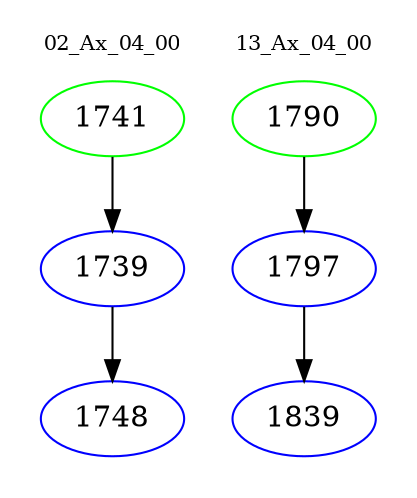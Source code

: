 digraph{
subgraph cluster_0 {
color = white
label = "02_Ax_04_00";
fontsize=10;
T0_1741 [label="1741", color="green"]
T0_1741 -> T0_1739 [color="black"]
T0_1739 [label="1739", color="blue"]
T0_1739 -> T0_1748 [color="black"]
T0_1748 [label="1748", color="blue"]
}
subgraph cluster_1 {
color = white
label = "13_Ax_04_00";
fontsize=10;
T1_1790 [label="1790", color="green"]
T1_1790 -> T1_1797 [color="black"]
T1_1797 [label="1797", color="blue"]
T1_1797 -> T1_1839 [color="black"]
T1_1839 [label="1839", color="blue"]
}
}
